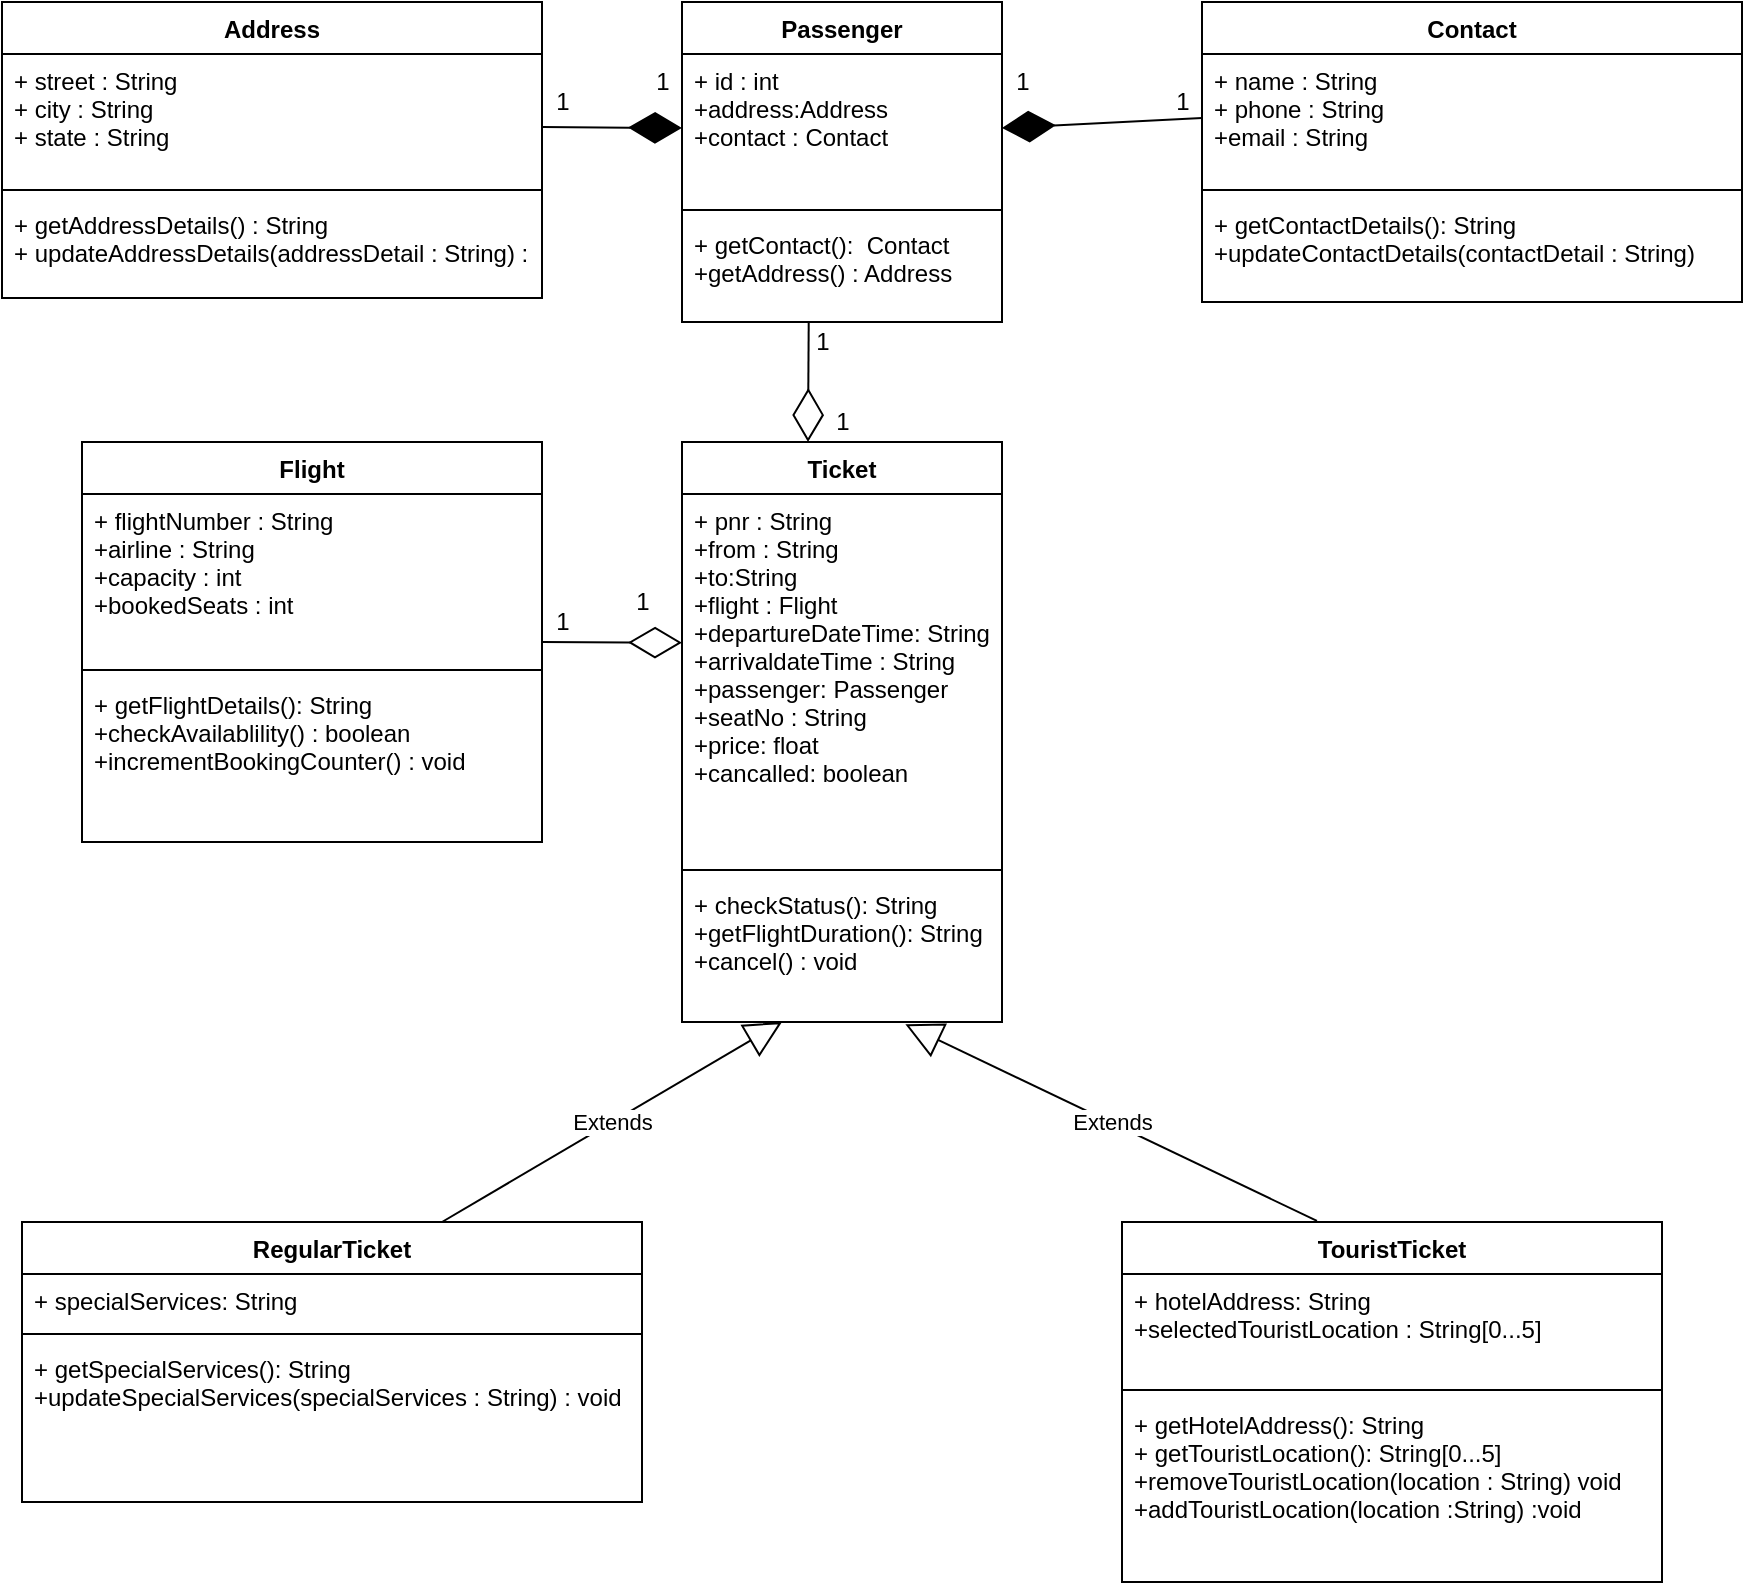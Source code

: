 <mxfile version="15.1.0" type="device"><diagram id="eWGwr6QCkUkalJB-F0MR" name="Page-1"><mxGraphModel dx="1165" dy="501" grid="1" gridSize="10" guides="1" tooltips="1" connect="1" arrows="1" fold="1" page="1" pageScale="1" pageWidth="850" pageHeight="1100" math="0" shadow="0"><root><mxCell id="0"/><mxCell id="1" parent="0"/><mxCell id="9BduIa6stwYdJLmXfoH--1" value="Address" style="swimlane;fontStyle=1;align=center;verticalAlign=top;childLayout=stackLayout;horizontal=1;startSize=26;horizontalStack=0;resizeParent=1;resizeParentMax=0;resizeLast=0;collapsible=1;marginBottom=0;" parent="1" vertex="1"><mxGeometry x="100" y="20" width="270" height="148" as="geometry"/></mxCell><mxCell id="9BduIa6stwYdJLmXfoH--2" value="+ street : String&#10;+ city : String&#10;+ state : String" style="text;strokeColor=none;fillColor=none;align=left;verticalAlign=top;spacingLeft=4;spacingRight=4;overflow=hidden;rotatable=0;points=[[0,0.5],[1,0.5]];portConstraint=eastwest;" parent="9BduIa6stwYdJLmXfoH--1" vertex="1"><mxGeometry y="26" width="270" height="64" as="geometry"/></mxCell><mxCell id="9BduIa6stwYdJLmXfoH--3" value="" style="line;strokeWidth=1;fillColor=none;align=left;verticalAlign=middle;spacingTop=-1;spacingLeft=3;spacingRight=3;rotatable=0;labelPosition=right;points=[];portConstraint=eastwest;" parent="9BduIa6stwYdJLmXfoH--1" vertex="1"><mxGeometry y="90" width="270" height="8" as="geometry"/></mxCell><mxCell id="9BduIa6stwYdJLmXfoH--4" value="+ getAddressDetails() : String&#10;+ updateAddressDetails(addressDetail : String) : void" style="text;strokeColor=none;fillColor=none;align=left;verticalAlign=top;spacingLeft=4;spacingRight=4;overflow=hidden;rotatable=0;points=[[0,0.5],[1,0.5]];portConstraint=eastwest;" parent="9BduIa6stwYdJLmXfoH--1" vertex="1"><mxGeometry y="98" width="270" height="50" as="geometry"/></mxCell><mxCell id="9BduIa6stwYdJLmXfoH--6" value="Passenger" style="swimlane;fontStyle=1;align=center;verticalAlign=top;childLayout=stackLayout;horizontal=1;startSize=26;horizontalStack=0;resizeParent=1;resizeParentMax=0;resizeLast=0;collapsible=1;marginBottom=0;" parent="1" vertex="1"><mxGeometry x="440" y="20" width="160" height="160" as="geometry"/></mxCell><mxCell id="9BduIa6stwYdJLmXfoH--35" value="" style="endArrow=diamondThin;endFill=1;endSize=24;html=1;entryX=0;entryY=0.5;entryDx=0;entryDy=0;" parent="9BduIa6stwYdJLmXfoH--6" target="9BduIa6stwYdJLmXfoH--7" edge="1"><mxGeometry width="160" relative="1" as="geometry"><mxPoint x="-70" y="62.5" as="sourcePoint"/><mxPoint x="90" y="62.5" as="targetPoint"/></mxGeometry></mxCell><mxCell id="9BduIa6stwYdJLmXfoH--7" value="+ id : int&#10;+address:Address&#10;+contact : Contact" style="text;strokeColor=none;fillColor=none;align=left;verticalAlign=top;spacingLeft=4;spacingRight=4;overflow=hidden;rotatable=0;points=[[0,0.5],[1,0.5]];portConstraint=eastwest;" parent="9BduIa6stwYdJLmXfoH--6" vertex="1"><mxGeometry y="26" width="160" height="74" as="geometry"/></mxCell><mxCell id="9BduIa6stwYdJLmXfoH--8" value="" style="line;strokeWidth=1;fillColor=none;align=left;verticalAlign=middle;spacingTop=-1;spacingLeft=3;spacingRight=3;rotatable=0;labelPosition=right;points=[];portConstraint=eastwest;" parent="9BduIa6stwYdJLmXfoH--6" vertex="1"><mxGeometry y="100" width="160" height="8" as="geometry"/></mxCell><mxCell id="9BduIa6stwYdJLmXfoH--9" value="+ getContact():  Contact&#10;+getAddress() : Address" style="text;strokeColor=none;fillColor=none;align=left;verticalAlign=top;spacingLeft=4;spacingRight=4;overflow=hidden;rotatable=0;points=[[0,0.5],[1,0.5]];portConstraint=eastwest;" parent="9BduIa6stwYdJLmXfoH--6" vertex="1"><mxGeometry y="108" width="160" height="52" as="geometry"/></mxCell><mxCell id="9BduIa6stwYdJLmXfoH--10" value="Contact" style="swimlane;fontStyle=1;align=center;verticalAlign=top;childLayout=stackLayout;horizontal=1;startSize=26;horizontalStack=0;resizeParent=1;resizeParentMax=0;resizeLast=0;collapsible=1;marginBottom=0;" parent="1" vertex="1"><mxGeometry x="700" y="20" width="270" height="150" as="geometry"/></mxCell><mxCell id="9BduIa6stwYdJLmXfoH--11" value="+ name : String&#10;+ phone : String&#10;+email : String" style="text;strokeColor=none;fillColor=none;align=left;verticalAlign=top;spacingLeft=4;spacingRight=4;overflow=hidden;rotatable=0;points=[[0,0.5],[1,0.5]];portConstraint=eastwest;" parent="9BduIa6stwYdJLmXfoH--10" vertex="1"><mxGeometry y="26" width="270" height="64" as="geometry"/></mxCell><mxCell id="9BduIa6stwYdJLmXfoH--12" value="" style="line;strokeWidth=1;fillColor=none;align=left;verticalAlign=middle;spacingTop=-1;spacingLeft=3;spacingRight=3;rotatable=0;labelPosition=right;points=[];portConstraint=eastwest;" parent="9BduIa6stwYdJLmXfoH--10" vertex="1"><mxGeometry y="90" width="270" height="8" as="geometry"/></mxCell><mxCell id="9BduIa6stwYdJLmXfoH--13" value="+ getContactDetails(): String&#10;+updateContactDetails(contactDetail : String)" style="text;strokeColor=none;fillColor=none;align=left;verticalAlign=top;spacingLeft=4;spacingRight=4;overflow=hidden;rotatable=0;points=[[0,0.5],[1,0.5]];portConstraint=eastwest;" parent="9BduIa6stwYdJLmXfoH--10" vertex="1"><mxGeometry y="98" width="270" height="52" as="geometry"/></mxCell><mxCell id="9BduIa6stwYdJLmXfoH--14" value="Ticket" style="swimlane;fontStyle=1;align=center;verticalAlign=top;childLayout=stackLayout;horizontal=1;startSize=26;horizontalStack=0;resizeParent=1;resizeParentMax=0;resizeLast=0;collapsible=1;marginBottom=0;" parent="1" vertex="1"><mxGeometry x="440" y="240" width="160" height="290" as="geometry"/></mxCell><mxCell id="9BduIa6stwYdJLmXfoH--32" value="" style="endArrow=diamondThin;endFill=0;endSize=24;html=1;entryX=0;entryY=0.404;entryDx=0;entryDy=0;entryPerimeter=0;" parent="9BduIa6stwYdJLmXfoH--14" target="9BduIa6stwYdJLmXfoH--15" edge="1"><mxGeometry width="160" relative="1" as="geometry"><mxPoint x="-70" y="100" as="sourcePoint"/><mxPoint x="90" y="100" as="targetPoint"/></mxGeometry></mxCell><mxCell id="9BduIa6stwYdJLmXfoH--15" value="+ pnr : String&#10;+from : String&#10;+to:String&#10;+flight : Flight&#10;+departureDateTime: String&#10;+arrivaldateTime : String&#10;+passenger: Passenger&#10;+seatNo : String&#10;+price: float&#10;+cancalled: boolean" style="text;strokeColor=none;fillColor=none;align=left;verticalAlign=top;spacingLeft=4;spacingRight=4;overflow=hidden;rotatable=0;points=[[0,0.5],[1,0.5]];portConstraint=eastwest;" parent="9BduIa6stwYdJLmXfoH--14" vertex="1"><mxGeometry y="26" width="160" height="184" as="geometry"/></mxCell><mxCell id="9BduIa6stwYdJLmXfoH--16" value="" style="line;strokeWidth=1;fillColor=none;align=left;verticalAlign=middle;spacingTop=-1;spacingLeft=3;spacingRight=3;rotatable=0;labelPosition=right;points=[];portConstraint=eastwest;" parent="9BduIa6stwYdJLmXfoH--14" vertex="1"><mxGeometry y="210" width="160" height="8" as="geometry"/></mxCell><mxCell id="9BduIa6stwYdJLmXfoH--17" value="+ checkStatus(): String&#10;+getFlightDuration(): String&#10;+cancel() : void" style="text;strokeColor=none;fillColor=none;align=left;verticalAlign=top;spacingLeft=4;spacingRight=4;overflow=hidden;rotatable=0;points=[[0,0.5],[1,0.5]];portConstraint=eastwest;" parent="9BduIa6stwYdJLmXfoH--14" vertex="1"><mxGeometry y="218" width="160" height="72" as="geometry"/></mxCell><mxCell id="9BduIa6stwYdJLmXfoH--18" value="Flight" style="swimlane;fontStyle=1;align=center;verticalAlign=top;childLayout=stackLayout;horizontal=1;startSize=26;horizontalStack=0;resizeParent=1;resizeParentMax=0;resizeLast=0;collapsible=1;marginBottom=0;" parent="1" vertex="1"><mxGeometry x="140" y="240" width="230" height="200" as="geometry"/></mxCell><mxCell id="9BduIa6stwYdJLmXfoH--19" value="+ flightNumber : String&#10;+airline : String&#10;+capacity : int&#10;+bookedSeats : int" style="text;strokeColor=none;fillColor=none;align=left;verticalAlign=top;spacingLeft=4;spacingRight=4;overflow=hidden;rotatable=0;points=[[0,0.5],[1,0.5]];portConstraint=eastwest;" parent="9BduIa6stwYdJLmXfoH--18" vertex="1"><mxGeometry y="26" width="230" height="84" as="geometry"/></mxCell><mxCell id="9BduIa6stwYdJLmXfoH--20" value="" style="line;strokeWidth=1;fillColor=none;align=left;verticalAlign=middle;spacingTop=-1;spacingLeft=3;spacingRight=3;rotatable=0;labelPosition=right;points=[];portConstraint=eastwest;" parent="9BduIa6stwYdJLmXfoH--18" vertex="1"><mxGeometry y="110" width="230" height="8" as="geometry"/></mxCell><mxCell id="9BduIa6stwYdJLmXfoH--21" value="+ getFlightDetails(): String&#10;+checkAvailablility() : boolean&#10;+incrementBookingCounter() : void" style="text;strokeColor=none;fillColor=none;align=left;verticalAlign=top;spacingLeft=4;spacingRight=4;overflow=hidden;rotatable=0;points=[[0,0.5],[1,0.5]];portConstraint=eastwest;" parent="9BduIa6stwYdJLmXfoH--18" vertex="1"><mxGeometry y="118" width="230" height="82" as="geometry"/></mxCell><mxCell id="9BduIa6stwYdJLmXfoH--22" value="RegularTicket" style="swimlane;fontStyle=1;align=center;verticalAlign=top;childLayout=stackLayout;horizontal=1;startSize=26;horizontalStack=0;resizeParent=1;resizeParentMax=0;resizeLast=0;collapsible=1;marginBottom=0;" parent="1" vertex="1"><mxGeometry x="110" y="630" width="310" height="140" as="geometry"/></mxCell><mxCell id="9BduIa6stwYdJLmXfoH--23" value="+ specialServices: String" style="text;strokeColor=none;fillColor=none;align=left;verticalAlign=top;spacingLeft=4;spacingRight=4;overflow=hidden;rotatable=0;points=[[0,0.5],[1,0.5]];portConstraint=eastwest;" parent="9BduIa6stwYdJLmXfoH--22" vertex="1"><mxGeometry y="26" width="310" height="26" as="geometry"/></mxCell><mxCell id="9BduIa6stwYdJLmXfoH--24" value="" style="line;strokeWidth=1;fillColor=none;align=left;verticalAlign=middle;spacingTop=-1;spacingLeft=3;spacingRight=3;rotatable=0;labelPosition=right;points=[];portConstraint=eastwest;" parent="9BduIa6stwYdJLmXfoH--22" vertex="1"><mxGeometry y="52" width="310" height="8" as="geometry"/></mxCell><mxCell id="9BduIa6stwYdJLmXfoH--25" value="+ getSpecialServices(): String&#10;+updateSpecialServices(specialServices : String) : void&#10;" style="text;strokeColor=none;fillColor=none;align=left;verticalAlign=top;spacingLeft=4;spacingRight=4;overflow=hidden;rotatable=0;points=[[0,0.5],[1,0.5]];portConstraint=eastwest;" parent="9BduIa6stwYdJLmXfoH--22" vertex="1"><mxGeometry y="60" width="310" height="80" as="geometry"/></mxCell><mxCell id="9BduIa6stwYdJLmXfoH--26" value="TouristTicket" style="swimlane;fontStyle=1;align=center;verticalAlign=top;childLayout=stackLayout;horizontal=1;startSize=26;horizontalStack=0;resizeParent=1;resizeParentMax=0;resizeLast=0;collapsible=1;marginBottom=0;" parent="1" vertex="1"><mxGeometry x="660" y="630" width="270" height="180" as="geometry"/></mxCell><mxCell id="9BduIa6stwYdJLmXfoH--27" value="+ hotelAddress: String&#10;+selectedTouristLocation : String[0...5]" style="text;strokeColor=none;fillColor=none;align=left;verticalAlign=top;spacingLeft=4;spacingRight=4;overflow=hidden;rotatable=0;points=[[0,0.5],[1,0.5]];portConstraint=eastwest;" parent="9BduIa6stwYdJLmXfoH--26" vertex="1"><mxGeometry y="26" width="270" height="54" as="geometry"/></mxCell><mxCell id="9BduIa6stwYdJLmXfoH--28" value="" style="line;strokeWidth=1;fillColor=none;align=left;verticalAlign=middle;spacingTop=-1;spacingLeft=3;spacingRight=3;rotatable=0;labelPosition=right;points=[];portConstraint=eastwest;" parent="9BduIa6stwYdJLmXfoH--26" vertex="1"><mxGeometry y="80" width="270" height="8" as="geometry"/></mxCell><mxCell id="9BduIa6stwYdJLmXfoH--29" value="+ getHotelAddress(): String&#10;+ getTouristLocation(): String[0...5]&#10;+removeTouristLocation(location : String) void&#10;+addTouristLocation(location :String) :void" style="text;strokeColor=none;fillColor=none;align=left;verticalAlign=top;spacingLeft=4;spacingRight=4;overflow=hidden;rotatable=0;points=[[0,0.5],[1,0.5]];portConstraint=eastwest;" parent="9BduIa6stwYdJLmXfoH--26" vertex="1"><mxGeometry y="88" width="270" height="92" as="geometry"/></mxCell><mxCell id="9BduIa6stwYdJLmXfoH--30" value="Extends" style="endArrow=block;endSize=16;endFill=0;html=1;" parent="1" edge="1"><mxGeometry width="160" relative="1" as="geometry"><mxPoint x="320" y="630" as="sourcePoint"/><mxPoint x="490" y="530" as="targetPoint"/></mxGeometry></mxCell><mxCell id="9BduIa6stwYdJLmXfoH--31" value="Extends" style="endArrow=block;endSize=16;endFill=0;html=1;exitX=0.361;exitY=-0.003;exitDx=0;exitDy=0;exitPerimeter=0;entryX=0.698;entryY=1.016;entryDx=0;entryDy=0;entryPerimeter=0;" parent="1" source="9BduIa6stwYdJLmXfoH--26" target="9BduIa6stwYdJLmXfoH--17" edge="1"><mxGeometry width="160" relative="1" as="geometry"><mxPoint x="610" y="570" as="sourcePoint"/><mxPoint x="770" y="570" as="targetPoint"/></mxGeometry></mxCell><mxCell id="9BduIa6stwYdJLmXfoH--33" value="1" style="text;html=1;align=center;verticalAlign=middle;resizable=0;points=[];autosize=1;strokeColor=none;fillColor=none;" parent="1" vertex="1"><mxGeometry x="370" y="320" width="20" height="20" as="geometry"/></mxCell><mxCell id="9BduIa6stwYdJLmXfoH--34" value="1" style="text;html=1;align=center;verticalAlign=middle;resizable=0;points=[];autosize=1;strokeColor=none;fillColor=none;" parent="1" vertex="1"><mxGeometry x="410" y="310" width="20" height="20" as="geometry"/></mxCell><mxCell id="9BduIa6stwYdJLmXfoH--36" value="1" style="text;html=1;align=center;verticalAlign=middle;resizable=0;points=[];autosize=1;strokeColor=none;fillColor=none;" parent="1" vertex="1"><mxGeometry x="370" y="60" width="20" height="20" as="geometry"/></mxCell><mxCell id="9BduIa6stwYdJLmXfoH--37" value="1" style="text;html=1;align=center;verticalAlign=middle;resizable=0;points=[];autosize=1;strokeColor=none;fillColor=none;" parent="1" vertex="1"><mxGeometry x="420" y="50" width="20" height="20" as="geometry"/></mxCell><mxCell id="9BduIa6stwYdJLmXfoH--38" value="" style="endArrow=diamondThin;endFill=1;endSize=24;html=1;exitX=0;exitY=0.5;exitDx=0;exitDy=0;entryX=1;entryY=0.5;entryDx=0;entryDy=0;" parent="1" source="9BduIa6stwYdJLmXfoH--11" target="9BduIa6stwYdJLmXfoH--7" edge="1"><mxGeometry width="160" relative="1" as="geometry"><mxPoint x="630" y="220" as="sourcePoint"/><mxPoint x="790" y="220" as="targetPoint"/></mxGeometry></mxCell><mxCell id="9BduIa6stwYdJLmXfoH--39" value="1" style="text;html=1;align=center;verticalAlign=middle;resizable=0;points=[];autosize=1;strokeColor=none;fillColor=none;" parent="1" vertex="1"><mxGeometry x="680" y="60" width="20" height="20" as="geometry"/></mxCell><mxCell id="9BduIa6stwYdJLmXfoH--40" value="1" style="text;html=1;align=center;verticalAlign=middle;resizable=0;points=[];autosize=1;strokeColor=none;fillColor=none;" parent="1" vertex="1"><mxGeometry x="600" y="50" width="20" height="20" as="geometry"/></mxCell><mxCell id="9BduIa6stwYdJLmXfoH--41" value="" style="endArrow=diamondThin;endFill=0;endSize=24;html=1;exitX=0.396;exitY=0.99;exitDx=0;exitDy=0;exitPerimeter=0;" parent="1" source="9BduIa6stwYdJLmXfoH--9" edge="1"><mxGeometry width="160" relative="1" as="geometry"><mxPoint x="500" y="210" as="sourcePoint"/><mxPoint x="503" y="240" as="targetPoint"/></mxGeometry></mxCell><mxCell id="9BduIa6stwYdJLmXfoH--42" value="1" style="text;html=1;align=center;verticalAlign=middle;resizable=0;points=[];autosize=1;strokeColor=none;fillColor=none;" parent="1" vertex="1"><mxGeometry x="500" y="180" width="20" height="20" as="geometry"/></mxCell><mxCell id="9BduIa6stwYdJLmXfoH--43" value="1" style="text;html=1;align=center;verticalAlign=middle;resizable=0;points=[];autosize=1;strokeColor=none;fillColor=none;" parent="1" vertex="1"><mxGeometry x="510" y="220" width="20" height="20" as="geometry"/></mxCell></root></mxGraphModel></diagram></mxfile>